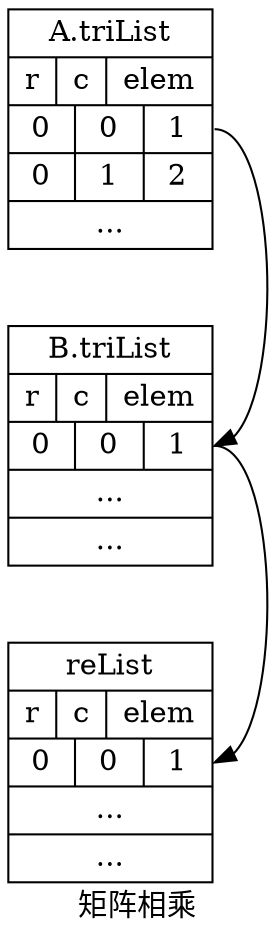 digraph G{
	label="矩阵相乘";
	node[shape=record];
	A[label="{<f0> A.triList | {r |<here> c |elem } |{0|<here> 0|<f1> 1} | {0|<here> 1|<f2> 2} | ...}"];
	B[label="{<f3> B.triList | {r |<here> c |elem } |{0|<here> 0|<f4> 1} | ... | ...}"];
	C[label="{<f5> reList | {r|<here> c|elem} |{0|<here> 0|<f6> 1} | ...| ...}"];
A:f1->B:f4;
B:f4->C:f6;
}
